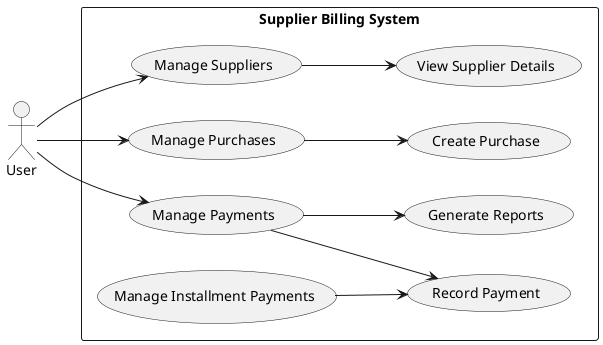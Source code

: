 @startuml
left to right direction

actor "User" as User

rectangle "Supplier Billing System" {
  usecase "Manage Suppliers" as ManageSuppliers
  usecase "Manage Purchases" as ManagePurchases
  usecase "Manage Payments" as ManagePayments

  User --> ManageSuppliers
  User --> ManagePurchases
  User --> ManagePayments

  usecase "View Supplier Details" as ViewSupplierDetails
  usecase "Create Purchase" as CreatePurchase
  usecase "Record Payment" as RecordPayment

  ManageSuppliers --> ViewSupplierDetails
  ManagePurchases --> CreatePurchase
  ManagePayments --> RecordPayment

  usecase "Generate Reports" as GenerateReports
  usecase "Manage Installment Payments" as ManageInstallmentPayments

  ManagePayments --> GenerateReports
  ManageInstallmentPayments --> RecordPayment
}

@enduml
